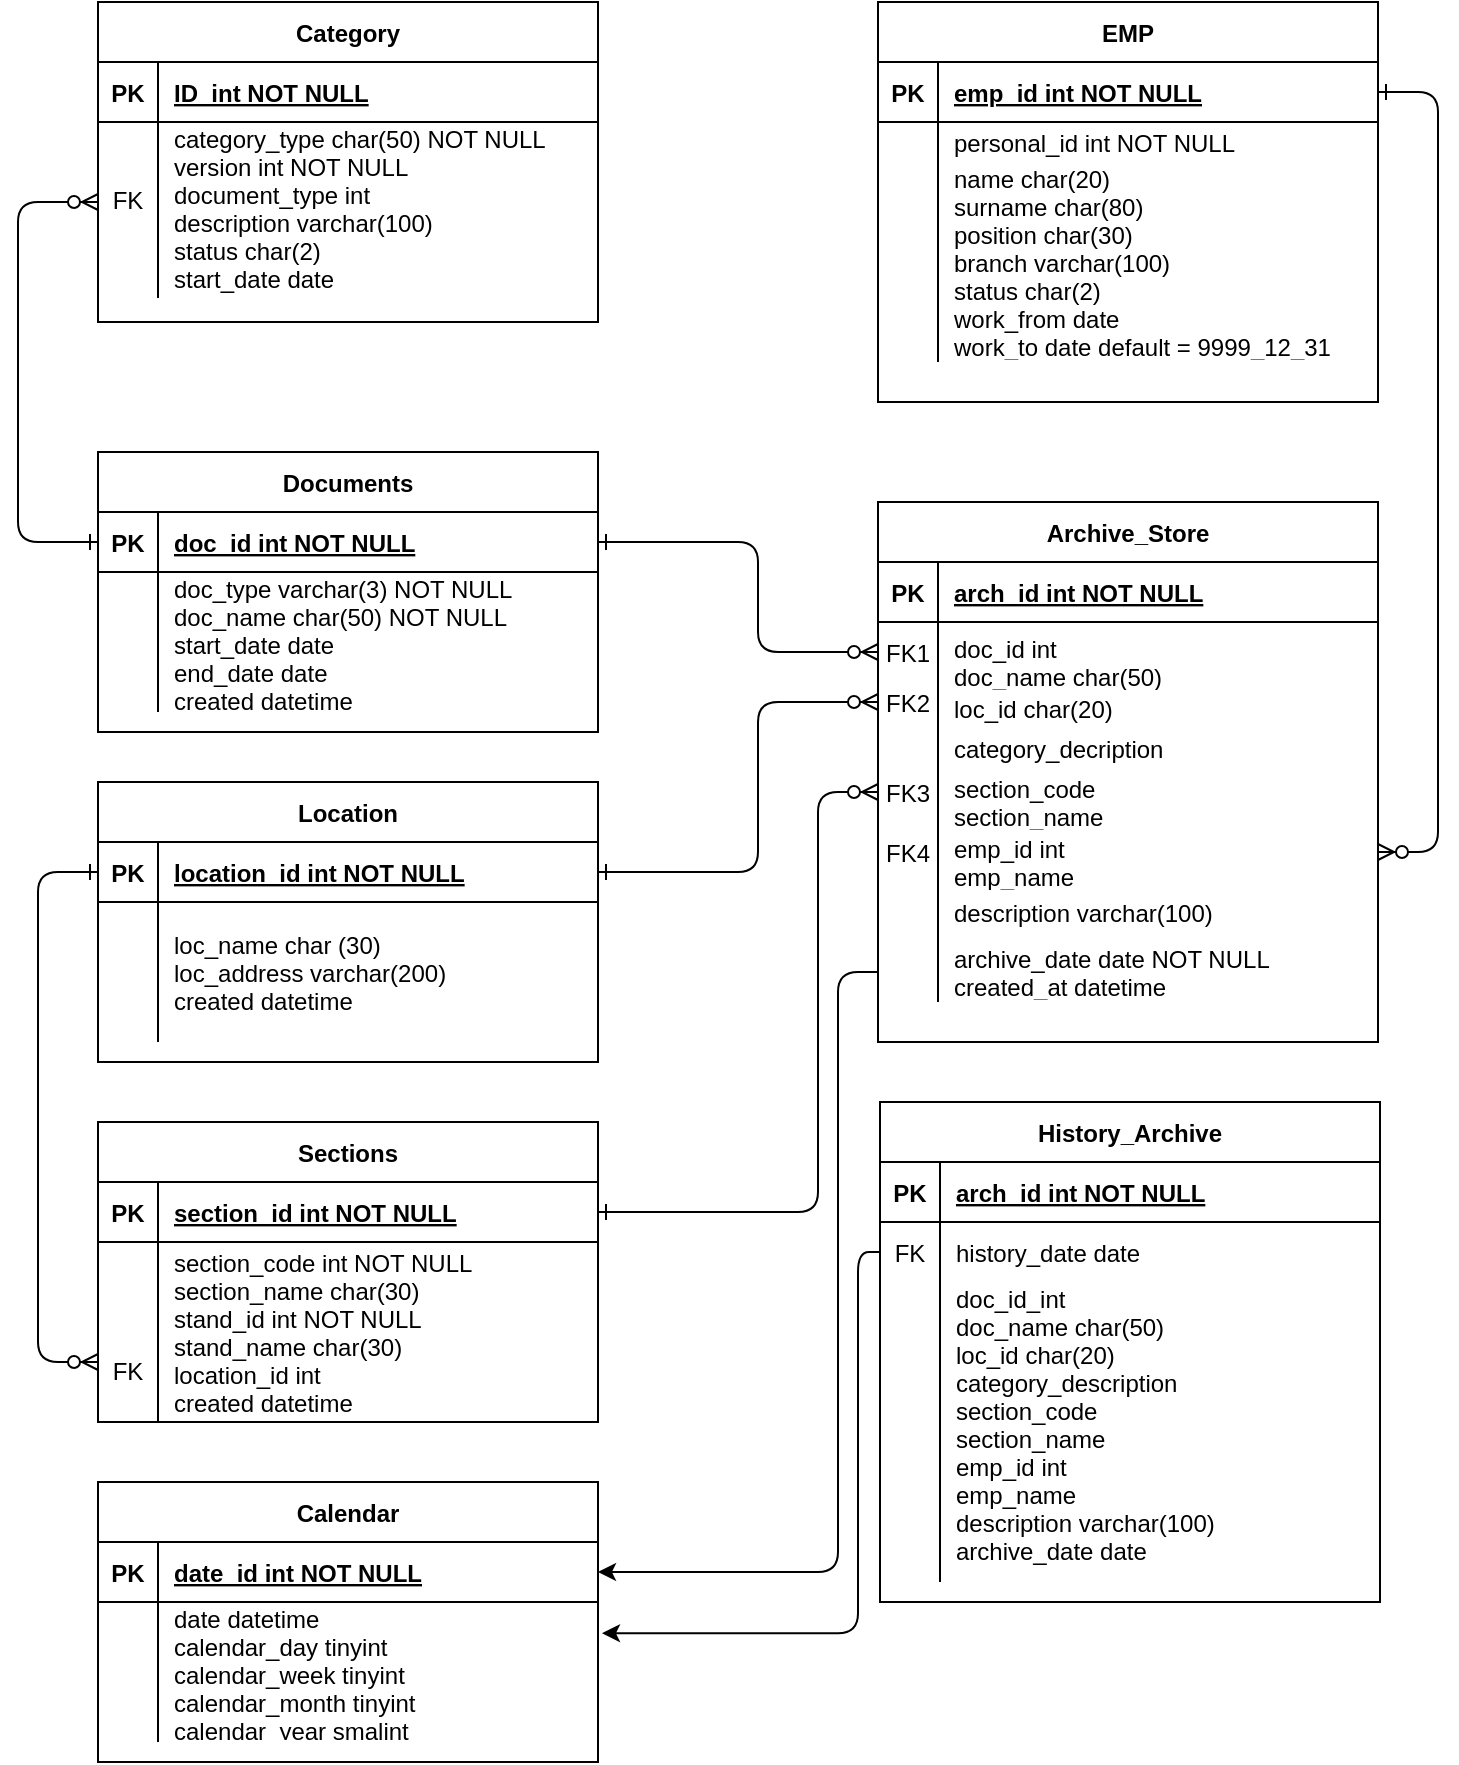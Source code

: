 <mxfile version="20.8.16" type="device"><diagram id="R2lEEEUBdFMjLlhIrx00" name="Page-1"><mxGraphModel dx="1036" dy="614" grid="1" gridSize="10" guides="1" tooltips="1" connect="1" arrows="1" fold="1" page="1" pageScale="1" pageWidth="850" pageHeight="1100" math="0" shadow="0" extFonts="Permanent Marker^https://fonts.googleapis.com/css?family=Permanent+Marker"><root><mxCell id="0"/><mxCell id="1" parent="0"/><mxCell id="C-vyLk0tnHw3VtMMgP7b-12" value="" style="edgeStyle=entityRelationEdgeStyle;endArrow=ERzeroToMany;startArrow=ERone;endFill=1;startFill=0;" parent="1" source="C-vyLk0tnHw3VtMMgP7b-3" target="C-vyLk0tnHw3VtMMgP7b-17" edge="1"><mxGeometry width="100" height="100" relative="1" as="geometry"><mxPoint x="400" y="270" as="sourcePoint"/><mxPoint x="460" y="295" as="targetPoint"/></mxGeometry></mxCell><mxCell id="C-vyLk0tnHw3VtMMgP7b-2" value="EMP" style="shape=table;startSize=30;container=1;collapsible=1;childLayout=tableLayout;fixedRows=1;rowLines=0;fontStyle=1;align=center;resizeLast=1;" parent="1" vertex="1"><mxGeometry x="480" y="10" width="250" height="200" as="geometry"/></mxCell><mxCell id="C-vyLk0tnHw3VtMMgP7b-3" value="" style="shape=partialRectangle;collapsible=0;dropTarget=0;pointerEvents=0;fillColor=none;points=[[0,0.5],[1,0.5]];portConstraint=eastwest;top=0;left=0;right=0;bottom=1;" parent="C-vyLk0tnHw3VtMMgP7b-2" vertex="1"><mxGeometry y="30" width="250" height="30" as="geometry"/></mxCell><mxCell id="C-vyLk0tnHw3VtMMgP7b-4" value="PK" style="shape=partialRectangle;overflow=hidden;connectable=0;fillColor=none;top=0;left=0;bottom=0;right=0;fontStyle=1;" parent="C-vyLk0tnHw3VtMMgP7b-3" vertex="1"><mxGeometry width="30" height="30" as="geometry"><mxRectangle width="30" height="30" as="alternateBounds"/></mxGeometry></mxCell><mxCell id="C-vyLk0tnHw3VtMMgP7b-5" value="emp_id int NOT NULL " style="shape=partialRectangle;overflow=hidden;connectable=0;fillColor=none;top=0;left=0;bottom=0;right=0;align=left;spacingLeft=6;fontStyle=5;" parent="C-vyLk0tnHw3VtMMgP7b-3" vertex="1"><mxGeometry x="30" width="220" height="30" as="geometry"><mxRectangle width="220" height="30" as="alternateBounds"/></mxGeometry></mxCell><mxCell id="C-vyLk0tnHw3VtMMgP7b-6" value="" style="shape=partialRectangle;collapsible=0;dropTarget=0;pointerEvents=0;fillColor=none;points=[[0,0.5],[1,0.5]];portConstraint=eastwest;top=0;left=0;right=0;bottom=0;" parent="C-vyLk0tnHw3VtMMgP7b-2" vertex="1"><mxGeometry y="60" width="250" height="20" as="geometry"/></mxCell><mxCell id="C-vyLk0tnHw3VtMMgP7b-7" value="" style="shape=partialRectangle;overflow=hidden;connectable=0;fillColor=none;top=0;left=0;bottom=0;right=0;" parent="C-vyLk0tnHw3VtMMgP7b-6" vertex="1"><mxGeometry width="30" height="20" as="geometry"><mxRectangle width="30" height="20" as="alternateBounds"/></mxGeometry></mxCell><mxCell id="C-vyLk0tnHw3VtMMgP7b-8" value="personal_id int NOT NULL" style="shape=partialRectangle;overflow=hidden;connectable=0;fillColor=none;top=0;left=0;bottom=0;right=0;align=left;spacingLeft=6;" parent="C-vyLk0tnHw3VtMMgP7b-6" vertex="1"><mxGeometry x="30" width="220" height="20" as="geometry"><mxRectangle width="220" height="20" as="alternateBounds"/></mxGeometry></mxCell><mxCell id="C-vyLk0tnHw3VtMMgP7b-9" value="" style="shape=partialRectangle;collapsible=0;dropTarget=0;pointerEvents=0;fillColor=none;points=[[0,0.5],[1,0.5]];portConstraint=eastwest;top=0;left=0;right=0;bottom=0;" parent="C-vyLk0tnHw3VtMMgP7b-2" vertex="1"><mxGeometry y="80" width="250" height="100" as="geometry"/></mxCell><mxCell id="C-vyLk0tnHw3VtMMgP7b-10" value="" style="shape=partialRectangle;overflow=hidden;connectable=0;fillColor=none;top=0;left=0;bottom=0;right=0;" parent="C-vyLk0tnHw3VtMMgP7b-9" vertex="1"><mxGeometry width="30" height="100" as="geometry"><mxRectangle width="30" height="100" as="alternateBounds"/></mxGeometry></mxCell><mxCell id="C-vyLk0tnHw3VtMMgP7b-11" value="name char(20)&#10;surname char(80)&#10;position char(30)&#10;branch varchar(100)&#10;status char(2)&#10;work_from date&#10;work_to date default = 9999_12_31" style="shape=partialRectangle;overflow=hidden;connectable=0;fillColor=none;top=0;left=0;bottom=0;right=0;align=left;spacingLeft=6;" parent="C-vyLk0tnHw3VtMMgP7b-9" vertex="1"><mxGeometry x="30" width="220" height="100" as="geometry"><mxRectangle width="220" height="100" as="alternateBounds"/></mxGeometry></mxCell><mxCell id="C-vyLk0tnHw3VtMMgP7b-13" value="Archive_Store" style="shape=table;startSize=30;container=1;collapsible=1;childLayout=tableLayout;fixedRows=1;rowLines=0;fontStyle=1;align=center;resizeLast=1;horizontal=1;verticalAlign=middle;" parent="1" vertex="1"><mxGeometry x="480" y="260" width="250" height="270" as="geometry"><mxRectangle x="480" y="260" width="120" height="30" as="alternateBounds"/></mxGeometry></mxCell><mxCell id="C-vyLk0tnHw3VtMMgP7b-14" value="" style="shape=partialRectangle;collapsible=0;dropTarget=0;pointerEvents=0;fillColor=none;points=[[0,0.5],[1,0.5]];portConstraint=eastwest;top=0;left=0;right=0;bottom=1;" parent="C-vyLk0tnHw3VtMMgP7b-13" vertex="1"><mxGeometry y="30" width="250" height="30" as="geometry"/></mxCell><mxCell id="C-vyLk0tnHw3VtMMgP7b-15" value="PK" style="shape=partialRectangle;overflow=hidden;connectable=0;fillColor=none;top=0;left=0;bottom=0;right=0;fontStyle=1;" parent="C-vyLk0tnHw3VtMMgP7b-14" vertex="1"><mxGeometry width="30" height="30" as="geometry"><mxRectangle width="30" height="30" as="alternateBounds"/></mxGeometry></mxCell><mxCell id="C-vyLk0tnHw3VtMMgP7b-16" value="arch_id int NOT NULL " style="shape=partialRectangle;overflow=hidden;connectable=0;fillColor=none;top=0;left=0;bottom=0;right=0;align=left;spacingLeft=6;fontStyle=5;" parent="C-vyLk0tnHw3VtMMgP7b-14" vertex="1"><mxGeometry x="30" width="220" height="30" as="geometry"><mxRectangle width="220" height="30" as="alternateBounds"/></mxGeometry></mxCell><mxCell id="viO8gP3rJZrJaZgo3rev-70" style="shape=partialRectangle;collapsible=0;dropTarget=0;pointerEvents=0;fillColor=none;points=[[0,0.5],[1,0.5]];portConstraint=eastwest;top=0;left=0;right=0;bottom=0;" parent="C-vyLk0tnHw3VtMMgP7b-13" vertex="1"><mxGeometry y="60" width="250" height="30" as="geometry"/></mxCell><mxCell id="viO8gP3rJZrJaZgo3rev-71" value="FK1" style="shape=partialRectangle;overflow=hidden;connectable=0;fillColor=none;top=0;left=0;bottom=0;right=0;" parent="viO8gP3rJZrJaZgo3rev-70" vertex="1"><mxGeometry width="30" height="30" as="geometry"><mxRectangle width="30" height="30" as="alternateBounds"/></mxGeometry></mxCell><mxCell id="viO8gP3rJZrJaZgo3rev-72" value="doc_id int&#10;doc_name char(50)" style="shape=partialRectangle;overflow=hidden;connectable=0;fillColor=none;top=0;left=0;bottom=0;right=0;align=left;spacingLeft=6;verticalAlign=top;" parent="viO8gP3rJZrJaZgo3rev-70" vertex="1"><mxGeometry x="30" width="220" height="30" as="geometry"><mxRectangle width="220" height="30" as="alternateBounds"/></mxGeometry></mxCell><mxCell id="viO8gP3rJZrJaZgo3rev-73" style="shape=partialRectangle;collapsible=0;dropTarget=0;pointerEvents=0;fillColor=none;points=[[0,0.5],[1,0.5]];portConstraint=eastwest;top=0;left=0;right=0;bottom=0;" parent="C-vyLk0tnHw3VtMMgP7b-13" vertex="1"><mxGeometry y="90" width="250" height="20" as="geometry"/></mxCell><mxCell id="viO8gP3rJZrJaZgo3rev-74" value="FK2" style="shape=partialRectangle;overflow=hidden;connectable=0;fillColor=none;top=0;left=0;bottom=0;right=0;" parent="viO8gP3rJZrJaZgo3rev-73" vertex="1"><mxGeometry width="30" height="20" as="geometry"><mxRectangle width="30" height="20" as="alternateBounds"/></mxGeometry></mxCell><mxCell id="viO8gP3rJZrJaZgo3rev-75" value="loc_id char(20)" style="shape=partialRectangle;overflow=hidden;connectable=0;fillColor=none;top=0;left=0;bottom=0;right=0;align=left;spacingLeft=6;verticalAlign=top;" parent="viO8gP3rJZrJaZgo3rev-73" vertex="1"><mxGeometry x="30" width="220" height="20" as="geometry"><mxRectangle width="220" height="20" as="alternateBounds"/></mxGeometry></mxCell><mxCell id="viO8gP3rJZrJaZgo3rev-89" style="shape=partialRectangle;collapsible=0;dropTarget=0;pointerEvents=0;fillColor=none;points=[[0,0.5],[1,0.5]];portConstraint=eastwest;top=0;left=0;right=0;bottom=0;" parent="C-vyLk0tnHw3VtMMgP7b-13" vertex="1"><mxGeometry y="110" width="250" height="20" as="geometry"/></mxCell><mxCell id="viO8gP3rJZrJaZgo3rev-90" style="shape=partialRectangle;overflow=hidden;connectable=0;fillColor=none;top=0;left=0;bottom=0;right=0;" parent="viO8gP3rJZrJaZgo3rev-89" vertex="1"><mxGeometry width="30" height="20" as="geometry"><mxRectangle width="30" height="20" as="alternateBounds"/></mxGeometry></mxCell><mxCell id="viO8gP3rJZrJaZgo3rev-91" value="category_decription" style="shape=partialRectangle;overflow=hidden;connectable=0;fillColor=none;top=0;left=0;bottom=0;right=0;align=left;spacingLeft=6;verticalAlign=top;" parent="viO8gP3rJZrJaZgo3rev-89" vertex="1"><mxGeometry x="30" width="220" height="20" as="geometry"><mxRectangle width="220" height="20" as="alternateBounds"/></mxGeometry></mxCell><mxCell id="viO8gP3rJZrJaZgo3rev-76" style="shape=partialRectangle;collapsible=0;dropTarget=0;pointerEvents=0;fillColor=none;points=[[0,0.5],[1,0.5]];portConstraint=eastwest;top=0;left=0;right=0;bottom=0;" parent="C-vyLk0tnHw3VtMMgP7b-13" vertex="1"><mxGeometry y="130" width="250" height="30" as="geometry"/></mxCell><mxCell id="viO8gP3rJZrJaZgo3rev-77" value="FK3" style="shape=partialRectangle;overflow=hidden;connectable=0;fillColor=none;top=0;left=0;bottom=0;right=0;" parent="viO8gP3rJZrJaZgo3rev-76" vertex="1"><mxGeometry width="30" height="30" as="geometry"><mxRectangle width="30" height="30" as="alternateBounds"/></mxGeometry></mxCell><mxCell id="viO8gP3rJZrJaZgo3rev-78" value="section_code&#10;section_name" style="shape=partialRectangle;overflow=hidden;connectable=0;fillColor=none;top=0;left=0;bottom=0;right=0;align=left;spacingLeft=6;verticalAlign=top;" parent="viO8gP3rJZrJaZgo3rev-76" vertex="1"><mxGeometry x="30" width="220" height="30" as="geometry"><mxRectangle width="220" height="30" as="alternateBounds"/></mxGeometry></mxCell><mxCell id="C-vyLk0tnHw3VtMMgP7b-17" value="" style="shape=partialRectangle;collapsible=0;dropTarget=0;pointerEvents=0;fillColor=none;points=[[0,0.5],[1,0.5]];portConstraint=eastwest;top=0;left=0;right=0;bottom=0;" parent="C-vyLk0tnHw3VtMMgP7b-13" vertex="1"><mxGeometry y="160" width="250" height="30" as="geometry"/></mxCell><mxCell id="C-vyLk0tnHw3VtMMgP7b-18" value="FK4" style="shape=partialRectangle;overflow=hidden;connectable=0;fillColor=none;top=0;left=0;bottom=0;right=0;" parent="C-vyLk0tnHw3VtMMgP7b-17" vertex="1"><mxGeometry width="30" height="30" as="geometry"><mxRectangle width="30" height="30" as="alternateBounds"/></mxGeometry></mxCell><mxCell id="C-vyLk0tnHw3VtMMgP7b-19" value="emp_id int &#10;emp_name" style="shape=partialRectangle;overflow=hidden;connectable=0;fillColor=none;top=0;left=0;bottom=0;right=0;align=left;spacingLeft=6;verticalAlign=top;" parent="C-vyLk0tnHw3VtMMgP7b-17" vertex="1"><mxGeometry x="30" width="220" height="30" as="geometry"><mxRectangle width="220" height="30" as="alternateBounds"/></mxGeometry></mxCell><mxCell id="viO8gP3rJZrJaZgo3rev-86" style="shape=partialRectangle;collapsible=0;dropTarget=0;pointerEvents=0;fillColor=none;points=[[0,0.5],[1,0.5]];portConstraint=eastwest;top=0;left=0;right=0;bottom=0;" parent="C-vyLk0tnHw3VtMMgP7b-13" vertex="1"><mxGeometry y="190" width="250" height="30" as="geometry"/></mxCell><mxCell id="viO8gP3rJZrJaZgo3rev-87" style="shape=partialRectangle;overflow=hidden;connectable=0;fillColor=none;top=0;left=0;bottom=0;right=0;" parent="viO8gP3rJZrJaZgo3rev-86" vertex="1"><mxGeometry width="30" height="30" as="geometry"><mxRectangle width="30" height="30" as="alternateBounds"/></mxGeometry></mxCell><mxCell id="viO8gP3rJZrJaZgo3rev-88" value="description varchar(100)" style="shape=partialRectangle;overflow=hidden;connectable=0;fillColor=none;top=0;left=0;bottom=0;right=0;align=left;spacingLeft=6;" parent="viO8gP3rJZrJaZgo3rev-86" vertex="1"><mxGeometry x="30" width="220" height="30" as="geometry"><mxRectangle width="220" height="30" as="alternateBounds"/></mxGeometry></mxCell><mxCell id="C-vyLk0tnHw3VtMMgP7b-20" value="" style="shape=partialRectangle;collapsible=0;dropTarget=0;pointerEvents=0;fillColor=none;points=[[0,0.5],[1,0.5]];portConstraint=eastwest;top=0;left=0;right=0;bottom=0;" parent="C-vyLk0tnHw3VtMMgP7b-13" vertex="1"><mxGeometry y="220" width="250" height="30" as="geometry"/></mxCell><mxCell id="C-vyLk0tnHw3VtMMgP7b-21" value="" style="shape=partialRectangle;overflow=hidden;connectable=0;fillColor=none;top=0;left=0;bottom=0;right=0;" parent="C-vyLk0tnHw3VtMMgP7b-20" vertex="1"><mxGeometry width="30" height="30" as="geometry"><mxRectangle width="30" height="30" as="alternateBounds"/></mxGeometry></mxCell><mxCell id="C-vyLk0tnHw3VtMMgP7b-22" value="archive_date date NOT NULL&#10;created_at datetime" style="shape=partialRectangle;overflow=hidden;connectable=0;fillColor=none;top=0;left=0;bottom=0;right=0;align=left;spacingLeft=6;" parent="C-vyLk0tnHw3VtMMgP7b-20" vertex="1"><mxGeometry x="30" width="220" height="30" as="geometry"><mxRectangle width="220" height="30" as="alternateBounds"/></mxGeometry></mxCell><mxCell id="C-vyLk0tnHw3VtMMgP7b-23" value="Category" style="shape=table;startSize=30;container=1;collapsible=1;childLayout=tableLayout;fixedRows=1;rowLines=0;fontStyle=1;align=center;resizeLast=1;resizeLastRow=0;" parent="1" vertex="1"><mxGeometry x="90" y="10" width="250" height="160" as="geometry"/></mxCell><mxCell id="C-vyLk0tnHw3VtMMgP7b-24" value="" style="shape=partialRectangle;collapsible=0;dropTarget=0;pointerEvents=0;fillColor=none;points=[[0,0.5],[1,0.5]];portConstraint=eastwest;top=0;left=0;right=0;bottom=1;" parent="C-vyLk0tnHw3VtMMgP7b-23" vertex="1"><mxGeometry y="30" width="250" height="30" as="geometry"/></mxCell><mxCell id="C-vyLk0tnHw3VtMMgP7b-25" value="PK" style="shape=partialRectangle;overflow=hidden;connectable=0;fillColor=none;top=0;left=0;bottom=0;right=0;fontStyle=1;" parent="C-vyLk0tnHw3VtMMgP7b-24" vertex="1"><mxGeometry width="30" height="30" as="geometry"><mxRectangle width="30" height="30" as="alternateBounds"/></mxGeometry></mxCell><mxCell id="C-vyLk0tnHw3VtMMgP7b-26" value="ID_int NOT NULL" style="shape=partialRectangle;overflow=hidden;connectable=0;fillColor=none;top=0;left=0;bottom=0;right=0;align=left;spacingLeft=6;fontStyle=5;" parent="C-vyLk0tnHw3VtMMgP7b-24" vertex="1"><mxGeometry x="30" width="220" height="30" as="geometry"><mxRectangle width="220" height="30" as="alternateBounds"/></mxGeometry></mxCell><mxCell id="C-vyLk0tnHw3VtMMgP7b-27" value="" style="shape=partialRectangle;collapsible=0;dropTarget=0;pointerEvents=0;fillColor=none;points=[[0,0.5],[1,0.5]];portConstraint=eastwest;top=0;left=0;right=0;bottom=0;" parent="C-vyLk0tnHw3VtMMgP7b-23" vertex="1"><mxGeometry y="60" width="250" height="88" as="geometry"/></mxCell><mxCell id="C-vyLk0tnHw3VtMMgP7b-28" value="" style="shape=partialRectangle;overflow=hidden;connectable=0;fillColor=none;top=0;left=0;bottom=0;right=0;" parent="C-vyLk0tnHw3VtMMgP7b-27" vertex="1"><mxGeometry width="30" height="88" as="geometry"><mxRectangle width="30" height="88" as="alternateBounds"/></mxGeometry></mxCell><mxCell id="C-vyLk0tnHw3VtMMgP7b-29" value="category_type char(50) NOT NULL&#10;version int NOT NULL&#10;document_type int&#10;description varchar(100)&#10;status char(2)&#10;start_date date&#10;end_date date&#10;created datetime NOT NULL&#10;" style="shape=partialRectangle;overflow=hidden;connectable=0;fillColor=none;top=0;left=0;bottom=0;right=0;align=left;spacingLeft=6;" parent="C-vyLk0tnHw3VtMMgP7b-27" vertex="1"><mxGeometry x="30" width="220" height="88" as="geometry"><mxRectangle width="220" height="88" as="alternateBounds"/></mxGeometry></mxCell><mxCell id="viO8gP3rJZrJaZgo3rev-9" value="Documents" style="shape=table;startSize=30;container=1;collapsible=1;childLayout=tableLayout;fixedRows=1;rowLines=0;fontStyle=1;align=center;resizeLast=1;" parent="1" vertex="1"><mxGeometry x="90" y="235" width="250" height="140" as="geometry"/></mxCell><mxCell id="viO8gP3rJZrJaZgo3rev-10" value="" style="shape=partialRectangle;collapsible=0;dropTarget=0;pointerEvents=0;fillColor=none;points=[[0,0.5],[1,0.5]];portConstraint=eastwest;top=0;left=0;right=0;bottom=1;" parent="viO8gP3rJZrJaZgo3rev-9" vertex="1"><mxGeometry y="30" width="250" height="30" as="geometry"/></mxCell><mxCell id="viO8gP3rJZrJaZgo3rev-11" value="PK" style="shape=partialRectangle;overflow=hidden;connectable=0;fillColor=none;top=0;left=0;bottom=0;right=0;fontStyle=1;" parent="viO8gP3rJZrJaZgo3rev-10" vertex="1"><mxGeometry width="30" height="30" as="geometry"><mxRectangle width="30" height="30" as="alternateBounds"/></mxGeometry></mxCell><mxCell id="viO8gP3rJZrJaZgo3rev-12" value="doc_id int NOT NULL " style="shape=partialRectangle;overflow=hidden;connectable=0;fillColor=none;top=0;left=0;bottom=0;right=0;align=left;spacingLeft=6;fontStyle=5;" parent="viO8gP3rJZrJaZgo3rev-10" vertex="1"><mxGeometry x="30" width="220" height="30" as="geometry"><mxRectangle width="220" height="30" as="alternateBounds"/></mxGeometry></mxCell><mxCell id="viO8gP3rJZrJaZgo3rev-13" value="" style="shape=partialRectangle;collapsible=0;dropTarget=0;pointerEvents=0;fillColor=none;points=[[0,0.5],[1,0.5]];portConstraint=eastwest;top=0;left=0;right=0;bottom=0;" parent="viO8gP3rJZrJaZgo3rev-9" vertex="1"><mxGeometry y="60" width="250" height="70" as="geometry"/></mxCell><mxCell id="viO8gP3rJZrJaZgo3rev-14" value="" style="shape=partialRectangle;overflow=hidden;connectable=0;fillColor=none;top=0;left=0;bottom=0;right=0;" parent="viO8gP3rJZrJaZgo3rev-13" vertex="1"><mxGeometry width="30" height="70" as="geometry"><mxRectangle width="30" height="70" as="alternateBounds"/></mxGeometry></mxCell><mxCell id="viO8gP3rJZrJaZgo3rev-15" value="doc_type varchar(3) NOT NULL&#10;doc_name char(50) NOT NULL &#10;start_date date&#10;end_date date&#10;created datetime " style="shape=partialRectangle;overflow=hidden;connectable=0;fillColor=none;top=0;left=0;bottom=0;right=0;align=left;spacingLeft=6;" parent="viO8gP3rJZrJaZgo3rev-13" vertex="1"><mxGeometry x="30" width="220" height="70" as="geometry"><mxRectangle width="220" height="70" as="alternateBounds"/></mxGeometry></mxCell><mxCell id="viO8gP3rJZrJaZgo3rev-30" value="" style="edgeStyle=orthogonalEdgeStyle;endArrow=ERzeroToMany;startArrow=ERone;endFill=1;startFill=0;exitX=0;exitY=0.5;exitDx=0;exitDy=0;" parent="1" source="viO8gP3rJZrJaZgo3rev-10" edge="1"><mxGeometry width="100" height="100" relative="1" as="geometry"><mxPoint x="470" y="65" as="sourcePoint"/><mxPoint x="90" y="110" as="targetPoint"/><Array as="points"><mxPoint x="50" y="280"/><mxPoint x="50" y="110"/></Array></mxGeometry></mxCell><mxCell id="viO8gP3rJZrJaZgo3rev-31" value="FK" style="shape=partialRectangle;overflow=hidden;connectable=0;fillColor=none;top=0;left=0;bottom=0;right=0;" parent="1" vertex="1"><mxGeometry x="90" y="100" width="30" height="17" as="geometry"><mxRectangle width="30" height="88" as="alternateBounds"/></mxGeometry></mxCell><mxCell id="viO8gP3rJZrJaZgo3rev-32" value="Location" style="shape=table;startSize=30;container=1;collapsible=1;childLayout=tableLayout;fixedRows=1;rowLines=0;fontStyle=1;align=center;resizeLast=1;" parent="1" vertex="1"><mxGeometry x="90" y="400" width="250" height="140" as="geometry"/></mxCell><mxCell id="viO8gP3rJZrJaZgo3rev-33" value="" style="shape=partialRectangle;collapsible=0;dropTarget=0;pointerEvents=0;fillColor=none;points=[[0,0.5],[1,0.5]];portConstraint=eastwest;top=0;left=0;right=0;bottom=1;" parent="viO8gP3rJZrJaZgo3rev-32" vertex="1"><mxGeometry y="30" width="250" height="30" as="geometry"/></mxCell><mxCell id="viO8gP3rJZrJaZgo3rev-34" value="PK" style="shape=partialRectangle;overflow=hidden;connectable=0;fillColor=none;top=0;left=0;bottom=0;right=0;fontStyle=1;" parent="viO8gP3rJZrJaZgo3rev-33" vertex="1"><mxGeometry width="30" height="30" as="geometry"><mxRectangle width="30" height="30" as="alternateBounds"/></mxGeometry></mxCell><mxCell id="viO8gP3rJZrJaZgo3rev-35" value="location_id int NOT NULL " style="shape=partialRectangle;overflow=hidden;connectable=0;fillColor=none;top=0;left=0;bottom=0;right=0;align=left;spacingLeft=6;fontStyle=5;" parent="viO8gP3rJZrJaZgo3rev-33" vertex="1"><mxGeometry x="30" width="220" height="30" as="geometry"><mxRectangle width="220" height="30" as="alternateBounds"/></mxGeometry></mxCell><mxCell id="viO8gP3rJZrJaZgo3rev-36" value="" style="shape=partialRectangle;collapsible=0;dropTarget=0;pointerEvents=0;fillColor=none;points=[[0,0.5],[1,0.5]];portConstraint=eastwest;top=0;left=0;right=0;bottom=0;" parent="viO8gP3rJZrJaZgo3rev-32" vertex="1"><mxGeometry y="60" width="250" height="70" as="geometry"/></mxCell><mxCell id="viO8gP3rJZrJaZgo3rev-37" value="" style="shape=partialRectangle;overflow=hidden;connectable=0;fillColor=none;top=0;left=0;bottom=0;right=0;" parent="viO8gP3rJZrJaZgo3rev-36" vertex="1"><mxGeometry width="30" height="70" as="geometry"><mxRectangle width="30" height="70" as="alternateBounds"/></mxGeometry></mxCell><mxCell id="viO8gP3rJZrJaZgo3rev-38" value="loc_name char (30)&#10;loc_address varchar(200) &#10;created datetime " style="shape=partialRectangle;overflow=hidden;connectable=0;fillColor=none;top=0;left=0;bottom=0;right=0;align=left;spacingLeft=6;" parent="viO8gP3rJZrJaZgo3rev-36" vertex="1"><mxGeometry x="30" width="220" height="70" as="geometry"><mxRectangle width="220" height="70" as="alternateBounds"/></mxGeometry></mxCell><mxCell id="viO8gP3rJZrJaZgo3rev-39" value="Sections" style="shape=table;startSize=30;container=1;collapsible=1;childLayout=tableLayout;fixedRows=1;rowLines=0;fontStyle=1;align=center;resizeLast=1;" parent="1" vertex="1"><mxGeometry x="90" y="570" width="250" height="150" as="geometry"/></mxCell><mxCell id="viO8gP3rJZrJaZgo3rev-40" value="" style="shape=partialRectangle;collapsible=0;dropTarget=0;pointerEvents=0;fillColor=none;points=[[0,0.5],[1,0.5]];portConstraint=eastwest;top=0;left=0;right=0;bottom=1;" parent="viO8gP3rJZrJaZgo3rev-39" vertex="1"><mxGeometry y="30" width="250" height="30" as="geometry"/></mxCell><mxCell id="viO8gP3rJZrJaZgo3rev-41" value="PK" style="shape=partialRectangle;overflow=hidden;connectable=0;fillColor=none;top=0;left=0;bottom=0;right=0;fontStyle=1;" parent="viO8gP3rJZrJaZgo3rev-40" vertex="1"><mxGeometry width="30" height="30" as="geometry"><mxRectangle width="30" height="30" as="alternateBounds"/></mxGeometry></mxCell><mxCell id="viO8gP3rJZrJaZgo3rev-42" value="section_id int NOT NULL " style="shape=partialRectangle;overflow=hidden;connectable=0;fillColor=none;top=0;left=0;bottom=0;right=0;align=left;spacingLeft=6;fontStyle=5;" parent="viO8gP3rJZrJaZgo3rev-40" vertex="1"><mxGeometry x="30" width="220" height="30" as="geometry"><mxRectangle width="220" height="30" as="alternateBounds"/></mxGeometry></mxCell><mxCell id="viO8gP3rJZrJaZgo3rev-43" value="" style="shape=partialRectangle;collapsible=0;dropTarget=0;pointerEvents=0;fillColor=none;points=[[0,0.5],[1,0.5]];portConstraint=eastwest;top=0;left=0;right=0;bottom=0;" parent="viO8gP3rJZrJaZgo3rev-39" vertex="1"><mxGeometry y="60" width="250" height="90" as="geometry"/></mxCell><mxCell id="viO8gP3rJZrJaZgo3rev-44" value="" style="shape=partialRectangle;overflow=hidden;connectable=0;fillColor=none;top=0;left=0;bottom=0;right=0;" parent="viO8gP3rJZrJaZgo3rev-43" vertex="1"><mxGeometry width="30" height="90" as="geometry"><mxRectangle width="30" height="90" as="alternateBounds"/></mxGeometry></mxCell><mxCell id="viO8gP3rJZrJaZgo3rev-45" value="section_code int NOT NULL&#10;section_name char(30)&#10;stand_id int NOT NULL&#10;stand_name char(30) &#10;location_id int&#10;created datetime " style="shape=partialRectangle;overflow=hidden;connectable=0;fillColor=none;top=0;left=0;bottom=0;right=0;align=left;spacingLeft=6;" parent="viO8gP3rJZrJaZgo3rev-43" vertex="1"><mxGeometry x="30" width="220" height="90" as="geometry"><mxRectangle width="220" height="90" as="alternateBounds"/></mxGeometry></mxCell><mxCell id="viO8gP3rJZrJaZgo3rev-46" value="Calendar" style="shape=table;startSize=30;container=1;collapsible=1;childLayout=tableLayout;fixedRows=1;rowLines=0;fontStyle=1;align=center;resizeLast=1;" parent="1" vertex="1"><mxGeometry x="90" y="750" width="250" height="140" as="geometry"/></mxCell><mxCell id="viO8gP3rJZrJaZgo3rev-47" value="" style="shape=partialRectangle;collapsible=0;dropTarget=0;pointerEvents=0;fillColor=none;points=[[0,0.5],[1,0.5]];portConstraint=eastwest;top=0;left=0;right=0;bottom=1;" parent="viO8gP3rJZrJaZgo3rev-46" vertex="1"><mxGeometry y="30" width="250" height="30" as="geometry"/></mxCell><mxCell id="viO8gP3rJZrJaZgo3rev-48" value="PK" style="shape=partialRectangle;overflow=hidden;connectable=0;fillColor=none;top=0;left=0;bottom=0;right=0;fontStyle=1;" parent="viO8gP3rJZrJaZgo3rev-47" vertex="1"><mxGeometry width="30" height="30" as="geometry"><mxRectangle width="30" height="30" as="alternateBounds"/></mxGeometry></mxCell><mxCell id="viO8gP3rJZrJaZgo3rev-49" value="date_id int NOT NULL " style="shape=partialRectangle;overflow=hidden;connectable=0;fillColor=none;top=0;left=0;bottom=0;right=0;align=left;spacingLeft=6;fontStyle=5;" parent="viO8gP3rJZrJaZgo3rev-47" vertex="1"><mxGeometry x="30" width="220" height="30" as="geometry"><mxRectangle width="220" height="30" as="alternateBounds"/></mxGeometry></mxCell><mxCell id="viO8gP3rJZrJaZgo3rev-50" value="" style="shape=partialRectangle;collapsible=0;dropTarget=0;pointerEvents=0;fillColor=none;points=[[0,0.5],[1,0.5]];portConstraint=eastwest;top=0;left=0;right=0;bottom=0;" parent="viO8gP3rJZrJaZgo3rev-46" vertex="1"><mxGeometry y="60" width="250" height="70" as="geometry"/></mxCell><mxCell id="viO8gP3rJZrJaZgo3rev-51" value="" style="shape=partialRectangle;overflow=hidden;connectable=0;fillColor=none;top=0;left=0;bottom=0;right=0;" parent="viO8gP3rJZrJaZgo3rev-50" vertex="1"><mxGeometry width="30" height="70" as="geometry"><mxRectangle width="30" height="70" as="alternateBounds"/></mxGeometry></mxCell><mxCell id="viO8gP3rJZrJaZgo3rev-52" value="date datetime&#10;calendar_day tinyint&#10;calendar_week tinyint&#10;calendar_month tinyint&#10;calendar_year smalint&#10;&#10; " style="shape=partialRectangle;overflow=hidden;connectable=0;fillColor=none;top=0;left=0;bottom=0;right=0;align=left;spacingLeft=6;" parent="viO8gP3rJZrJaZgo3rev-50" vertex="1"><mxGeometry x="30" width="220" height="70" as="geometry"><mxRectangle width="220" height="70" as="alternateBounds"/></mxGeometry></mxCell><mxCell id="viO8gP3rJZrJaZgo3rev-53" value="FK" style="shape=partialRectangle;overflow=hidden;connectable=0;fillColor=none;top=0;left=0;bottom=0;right=0;" parent="1" vertex="1"><mxGeometry x="90" y="680" width="30" height="28" as="geometry"><mxRectangle width="30" height="88" as="alternateBounds"/></mxGeometry></mxCell><mxCell id="viO8gP3rJZrJaZgo3rev-55" value="" style="edgeStyle=orthogonalEdgeStyle;endArrow=ERzeroToMany;startArrow=ERone;endFill=1;startFill=0;exitX=0;exitY=0.5;exitDx=0;exitDy=0;" parent="1" source="viO8gP3rJZrJaZgo3rev-33" edge="1"><mxGeometry width="100" height="100" relative="1" as="geometry"><mxPoint x="100" y="290" as="sourcePoint"/><mxPoint x="90" y="690" as="targetPoint"/><Array as="points"><mxPoint x="60" y="445"/></Array></mxGeometry></mxCell><mxCell id="viO8gP3rJZrJaZgo3rev-56" value="History_Archive" style="shape=table;startSize=30;container=1;collapsible=1;childLayout=tableLayout;fixedRows=1;rowLines=0;fontStyle=1;align=center;resizeLast=1;" parent="1" vertex="1"><mxGeometry x="481" y="560" width="250" height="250" as="geometry"/></mxCell><mxCell id="viO8gP3rJZrJaZgo3rev-57" value="" style="shape=partialRectangle;collapsible=0;dropTarget=0;pointerEvents=0;fillColor=none;points=[[0,0.5],[1,0.5]];portConstraint=eastwest;top=0;left=0;right=0;bottom=1;" parent="viO8gP3rJZrJaZgo3rev-56" vertex="1"><mxGeometry y="30" width="250" height="30" as="geometry"/></mxCell><mxCell id="viO8gP3rJZrJaZgo3rev-58" value="PK" style="shape=partialRectangle;overflow=hidden;connectable=0;fillColor=none;top=0;left=0;bottom=0;right=0;fontStyle=1;" parent="viO8gP3rJZrJaZgo3rev-57" vertex="1"><mxGeometry width="30" height="30" as="geometry"><mxRectangle width="30" height="30" as="alternateBounds"/></mxGeometry></mxCell><mxCell id="viO8gP3rJZrJaZgo3rev-59" value="arch_id int NOT NULL " style="shape=partialRectangle;overflow=hidden;connectable=0;fillColor=none;top=0;left=0;bottom=0;right=0;align=left;spacingLeft=6;fontStyle=5;" parent="viO8gP3rJZrJaZgo3rev-57" vertex="1"><mxGeometry x="30" width="220" height="30" as="geometry"><mxRectangle width="220" height="30" as="alternateBounds"/></mxGeometry></mxCell><mxCell id="viO8gP3rJZrJaZgo3rev-60" value="" style="shape=partialRectangle;collapsible=0;dropTarget=0;pointerEvents=0;fillColor=none;points=[[0,0.5],[1,0.5]];portConstraint=eastwest;top=0;left=0;right=0;bottom=0;" parent="viO8gP3rJZrJaZgo3rev-56" vertex="1"><mxGeometry y="60" width="250" height="30" as="geometry"/></mxCell><mxCell id="viO8gP3rJZrJaZgo3rev-61" value="FK" style="shape=partialRectangle;overflow=hidden;connectable=0;fillColor=none;top=0;left=0;bottom=0;right=0;" parent="viO8gP3rJZrJaZgo3rev-60" vertex="1"><mxGeometry width="30" height="30" as="geometry"><mxRectangle width="30" height="30" as="alternateBounds"/></mxGeometry></mxCell><mxCell id="viO8gP3rJZrJaZgo3rev-62" value="history_date date" style="shape=partialRectangle;overflow=hidden;connectable=0;fillColor=none;top=0;left=0;bottom=0;right=0;align=left;spacingLeft=6;" parent="viO8gP3rJZrJaZgo3rev-60" vertex="1"><mxGeometry x="30" width="220" height="30" as="geometry"><mxRectangle width="220" height="30" as="alternateBounds"/></mxGeometry></mxCell><mxCell id="viO8gP3rJZrJaZgo3rev-63" value="" style="shape=partialRectangle;collapsible=0;dropTarget=0;pointerEvents=0;fillColor=none;points=[[0,0.5],[1,0.5]];portConstraint=eastwest;top=0;left=0;right=0;bottom=0;" parent="viO8gP3rJZrJaZgo3rev-56" vertex="1"><mxGeometry y="90" width="250" height="150" as="geometry"/></mxCell><mxCell id="viO8gP3rJZrJaZgo3rev-64" value="" style="shape=partialRectangle;overflow=hidden;connectable=0;fillColor=none;top=0;left=0;bottom=0;right=0;" parent="viO8gP3rJZrJaZgo3rev-63" vertex="1"><mxGeometry width="30" height="150" as="geometry"><mxRectangle width="30" height="150" as="alternateBounds"/></mxGeometry></mxCell><mxCell id="viO8gP3rJZrJaZgo3rev-65" value="doc_id_int&#10;doc_name char(50)&#10;loc_id char(20)&#10;category_description&#10;section_code&#10;section_name&#10;emp_id int&#10;emp_name&#10;description varchar(100)&#10;archive_date date&#10;" style="shape=partialRectangle;overflow=hidden;connectable=0;fillColor=none;top=0;left=0;bottom=0;right=0;align=left;spacingLeft=6;" parent="viO8gP3rJZrJaZgo3rev-63" vertex="1"><mxGeometry x="30" width="220" height="150" as="geometry"><mxRectangle width="220" height="150" as="alternateBounds"/></mxGeometry></mxCell><mxCell id="viO8gP3rJZrJaZgo3rev-79" value="" style="edgeStyle=orthogonalEdgeStyle;endArrow=ERzeroToMany;startArrow=ERone;endFill=1;startFill=0;entryX=0;entryY=0.5;entryDx=0;entryDy=0;exitX=1;exitY=0.5;exitDx=0;exitDy=0;" parent="1" source="viO8gP3rJZrJaZgo3rev-10" target="viO8gP3rJZrJaZgo3rev-70" edge="1"><mxGeometry width="100" height="100" relative="1" as="geometry"><mxPoint x="410" y="260" as="sourcePoint"/><mxPoint x="100" y="120" as="targetPoint"/><Array as="points"><mxPoint x="420" y="280"/><mxPoint x="420" y="335"/></Array></mxGeometry></mxCell><mxCell id="viO8gP3rJZrJaZgo3rev-80" value="" style="edgeStyle=orthogonalEdgeStyle;endArrow=ERzeroToMany;startArrow=ERone;endFill=1;startFill=0;exitX=1;exitY=0.5;exitDx=0;exitDy=0;entryX=0;entryY=0.5;entryDx=0;entryDy=0;" parent="1" source="viO8gP3rJZrJaZgo3rev-33" target="viO8gP3rJZrJaZgo3rev-73" edge="1"><mxGeometry width="100" height="100" relative="1" as="geometry"><mxPoint x="350" y="290" as="sourcePoint"/><mxPoint x="470" y="390" as="targetPoint"/><Array as="points"><mxPoint x="420" y="445"/><mxPoint x="420" y="360"/></Array></mxGeometry></mxCell><mxCell id="viO8gP3rJZrJaZgo3rev-84" value="" style="edgeStyle=orthogonalEdgeStyle;endArrow=ERzeroToMany;startArrow=ERone;endFill=1;startFill=0;exitX=1;exitY=0.5;exitDx=0;exitDy=0;entryX=0;entryY=0.5;entryDx=0;entryDy=0;" parent="1" source="viO8gP3rJZrJaZgo3rev-40" target="viO8gP3rJZrJaZgo3rev-76" edge="1"><mxGeometry width="100" height="100" relative="1" as="geometry"><mxPoint x="350" y="625" as="sourcePoint"/><mxPoint x="490" y="395" as="targetPoint"/><Array as="points"><mxPoint x="450" y="615"/><mxPoint x="450" y="405"/></Array></mxGeometry></mxCell><mxCell id="viO8gP3rJZrJaZgo3rev-85" style="edgeStyle=elbowEdgeStyle;rounded=1;orthogonalLoop=1;jettySize=auto;html=1;entryX=1;entryY=0.5;entryDx=0;entryDy=0;" parent="1" source="C-vyLk0tnHw3VtMMgP7b-20" target="viO8gP3rJZrJaZgo3rev-47" edge="1"><mxGeometry relative="1" as="geometry"><Array as="points"><mxPoint x="460" y="630"/></Array></mxGeometry></mxCell><mxCell id="viO8gP3rJZrJaZgo3rev-95" style="edgeStyle=elbowEdgeStyle;rounded=1;orthogonalLoop=1;jettySize=auto;html=1;entryX=1.008;entryY=0.223;entryDx=0;entryDy=0;entryPerimeter=0;" parent="1" source="viO8gP3rJZrJaZgo3rev-60" target="viO8gP3rJZrJaZgo3rev-50" edge="1"><mxGeometry relative="1" as="geometry"><Array as="points"><mxPoint x="470" y="740"/></Array></mxGeometry></mxCell></root></mxGraphModel></diagram></mxfile>
